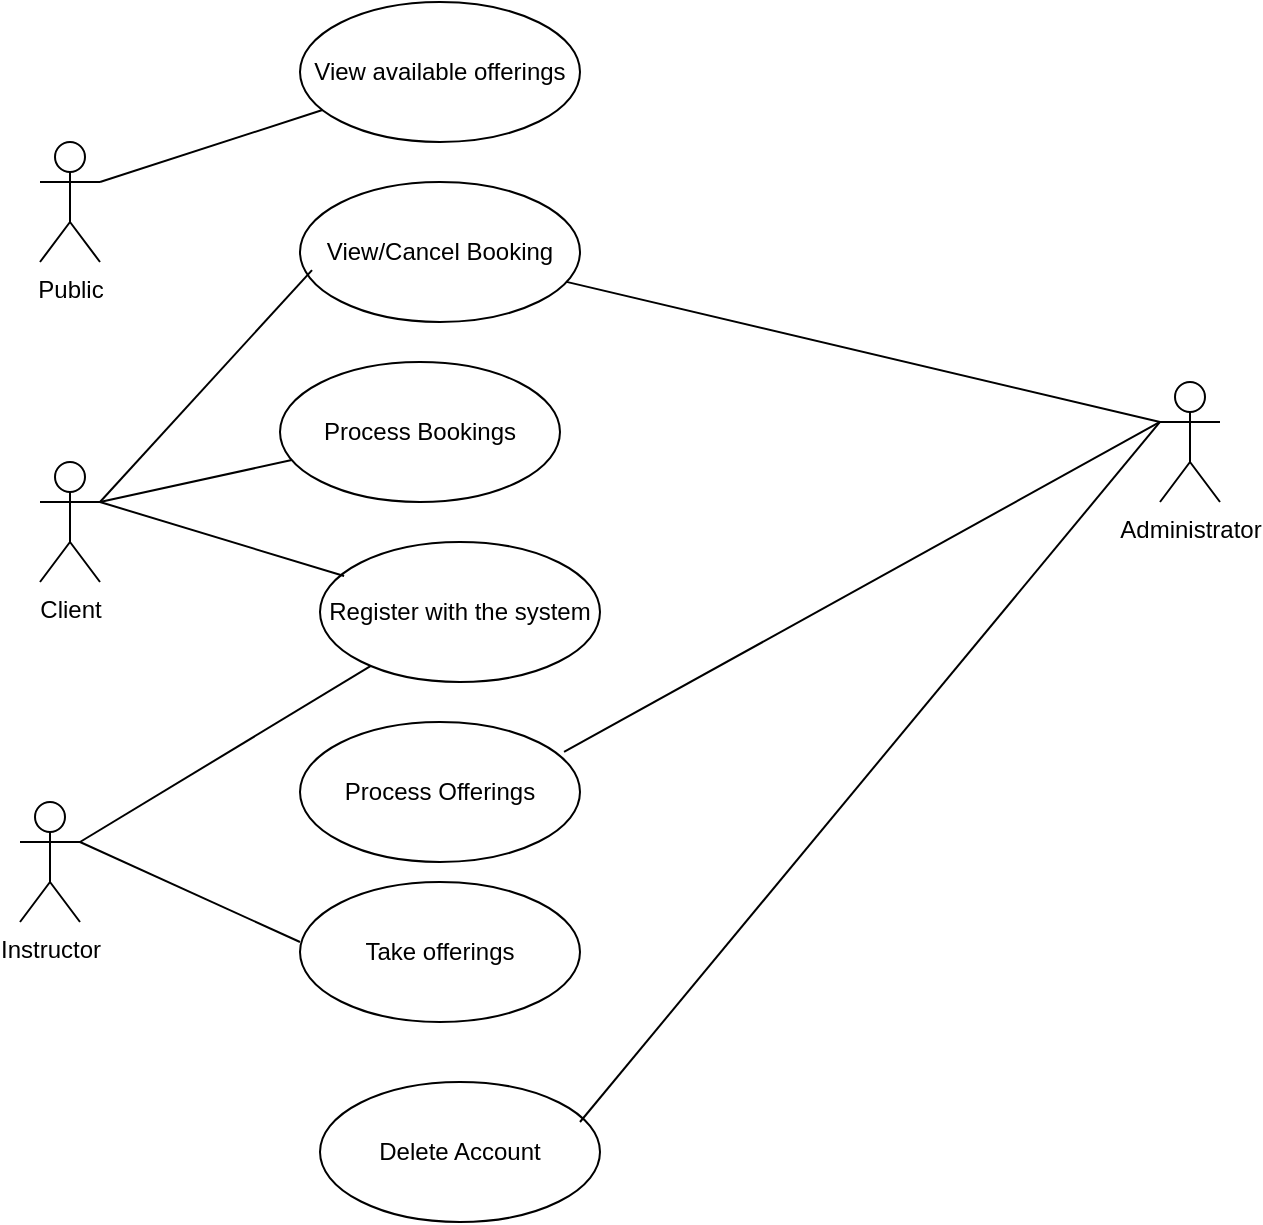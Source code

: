 <mxfile version="24.7.17">
  <diagram name="Page-1" id="vZZTxxdr3jyS1Wqea_NS">
    <mxGraphModel dx="1434" dy="780" grid="1" gridSize="10" guides="1" tooltips="1" connect="1" arrows="1" fold="1" page="1" pageScale="1" pageWidth="850" pageHeight="1100" math="0" shadow="0">
      <root>
        <mxCell id="0" />
        <mxCell id="1" parent="0" />
        <mxCell id="HKkaY5HFSosxyiWEdpf5-1" value="Administrator" style="shape=umlActor;verticalLabelPosition=bottom;verticalAlign=top;html=1;outlineConnect=0;" vertex="1" parent="1">
          <mxGeometry x="680" y="290" width="30" height="60" as="geometry" />
        </mxCell>
        <mxCell id="HKkaY5HFSosxyiWEdpf5-2" value="Public" style="shape=umlActor;verticalLabelPosition=bottom;verticalAlign=top;html=1;outlineConnect=0;" vertex="1" parent="1">
          <mxGeometry x="120" y="170" width="30" height="60" as="geometry" />
        </mxCell>
        <mxCell id="HKkaY5HFSosxyiWEdpf5-3" value="Client" style="shape=umlActor;verticalLabelPosition=bottom;verticalAlign=top;html=1;outlineConnect=0;" vertex="1" parent="1">
          <mxGeometry x="120" y="330" width="30" height="60" as="geometry" />
        </mxCell>
        <mxCell id="HKkaY5HFSosxyiWEdpf5-4" value="Instructor" style="shape=umlActor;verticalLabelPosition=bottom;verticalAlign=top;html=1;outlineConnect=0;" vertex="1" parent="1">
          <mxGeometry x="110" y="500" width="30" height="60" as="geometry" />
        </mxCell>
        <mxCell id="HKkaY5HFSosxyiWEdpf5-9" value="Process Offerings" style="ellipse;whiteSpace=wrap;html=1;" vertex="1" parent="1">
          <mxGeometry x="250" y="460" width="140" height="70" as="geometry" />
        </mxCell>
        <mxCell id="HKkaY5HFSosxyiWEdpf5-11" value="" style="endArrow=none;html=1;rounded=0;entryX=0;entryY=0.333;entryDx=0;entryDy=0;entryPerimeter=0;exitX=0.943;exitY=0.214;exitDx=0;exitDy=0;exitPerimeter=0;" edge="1" parent="1" source="HKkaY5HFSosxyiWEdpf5-9" target="HKkaY5HFSosxyiWEdpf5-1">
          <mxGeometry width="50" height="50" relative="1" as="geometry">
            <mxPoint x="500" y="470" as="sourcePoint" />
            <mxPoint x="550" y="420" as="targetPoint" />
          </mxGeometry>
        </mxCell>
        <mxCell id="HKkaY5HFSosxyiWEdpf5-12" value="Register with the system" style="ellipse;whiteSpace=wrap;html=1;" vertex="1" parent="1">
          <mxGeometry x="260" y="370" width="140" height="70" as="geometry" />
        </mxCell>
        <mxCell id="HKkaY5HFSosxyiWEdpf5-13" value="" style="endArrow=none;html=1;rounded=0;" edge="1" parent="1" target="HKkaY5HFSosxyiWEdpf5-12">
          <mxGeometry width="50" height="50" relative="1" as="geometry">
            <mxPoint x="140" y="520" as="sourcePoint" />
            <mxPoint x="190" y="470" as="targetPoint" />
          </mxGeometry>
        </mxCell>
        <mxCell id="HKkaY5HFSosxyiWEdpf5-15" value="Take offerings" style="ellipse;whiteSpace=wrap;html=1;" vertex="1" parent="1">
          <mxGeometry x="250" y="540" width="140" height="70" as="geometry" />
        </mxCell>
        <mxCell id="HKkaY5HFSosxyiWEdpf5-16" value="" style="endArrow=none;html=1;rounded=0;" edge="1" parent="1">
          <mxGeometry width="50" height="50" relative="1" as="geometry">
            <mxPoint x="140" y="520" as="sourcePoint" />
            <mxPoint x="250" y="570" as="targetPoint" />
          </mxGeometry>
        </mxCell>
        <mxCell id="HKkaY5HFSosxyiWEdpf5-17" value="View available offerings" style="ellipse;whiteSpace=wrap;html=1;" vertex="1" parent="1">
          <mxGeometry x="250" y="100" width="140" height="70" as="geometry" />
        </mxCell>
        <mxCell id="HKkaY5HFSosxyiWEdpf5-18" value="" style="endArrow=none;html=1;rounded=0;" edge="1" parent="1" target="HKkaY5HFSosxyiWEdpf5-17">
          <mxGeometry width="50" height="50" relative="1" as="geometry">
            <mxPoint x="150" y="190" as="sourcePoint" />
            <mxPoint x="200" y="140" as="targetPoint" />
          </mxGeometry>
        </mxCell>
        <mxCell id="HKkaY5HFSosxyiWEdpf5-19" value="" style="endArrow=none;html=1;rounded=0;entryX=0.086;entryY=0.243;entryDx=0;entryDy=0;entryPerimeter=0;" edge="1" parent="1" target="HKkaY5HFSosxyiWEdpf5-12">
          <mxGeometry width="50" height="50" relative="1" as="geometry">
            <mxPoint x="150" y="350" as="sourcePoint" />
            <mxPoint x="200" y="300" as="targetPoint" />
          </mxGeometry>
        </mxCell>
        <mxCell id="HKkaY5HFSosxyiWEdpf5-20" value="Process Bookings" style="ellipse;whiteSpace=wrap;html=1;" vertex="1" parent="1">
          <mxGeometry x="240" y="280" width="140" height="70" as="geometry" />
        </mxCell>
        <mxCell id="HKkaY5HFSosxyiWEdpf5-21" value="" style="endArrow=none;html=1;rounded=0;" edge="1" parent="1" target="HKkaY5HFSosxyiWEdpf5-20">
          <mxGeometry width="50" height="50" relative="1" as="geometry">
            <mxPoint x="150" y="350" as="sourcePoint" />
            <mxPoint x="200" y="300" as="targetPoint" />
          </mxGeometry>
        </mxCell>
        <mxCell id="HKkaY5HFSosxyiWEdpf5-25" value="View/Cancel Booking" style="ellipse;whiteSpace=wrap;html=1;" vertex="1" parent="1">
          <mxGeometry x="250" y="190" width="140" height="70" as="geometry" />
        </mxCell>
        <mxCell id="HKkaY5HFSosxyiWEdpf5-26" value="" style="endArrow=none;html=1;rounded=0;" edge="1" parent="1" source="HKkaY5HFSosxyiWEdpf5-25">
          <mxGeometry width="50" height="50" relative="1" as="geometry">
            <mxPoint x="630" y="360" as="sourcePoint" />
            <mxPoint x="680" y="310" as="targetPoint" />
          </mxGeometry>
        </mxCell>
        <mxCell id="HKkaY5HFSosxyiWEdpf5-27" value="" style="endArrow=none;html=1;rounded=0;entryX=0.043;entryY=0.629;entryDx=0;entryDy=0;entryPerimeter=0;" edge="1" parent="1" target="HKkaY5HFSosxyiWEdpf5-25">
          <mxGeometry width="50" height="50" relative="1" as="geometry">
            <mxPoint x="150" y="350" as="sourcePoint" />
            <mxPoint x="200" y="300" as="targetPoint" />
          </mxGeometry>
        </mxCell>
        <mxCell id="HKkaY5HFSosxyiWEdpf5-28" value="Delete Account" style="ellipse;whiteSpace=wrap;html=1;" vertex="1" parent="1">
          <mxGeometry x="260" y="640" width="140" height="70" as="geometry" />
        </mxCell>
        <mxCell id="HKkaY5HFSosxyiWEdpf5-29" value="" style="endArrow=none;html=1;rounded=0;entryX=0;entryY=0.333;entryDx=0;entryDy=0;entryPerimeter=0;" edge="1" parent="1" target="HKkaY5HFSosxyiWEdpf5-1">
          <mxGeometry width="50" height="50" relative="1" as="geometry">
            <mxPoint x="390" y="660" as="sourcePoint" />
            <mxPoint x="440" y="610" as="targetPoint" />
          </mxGeometry>
        </mxCell>
      </root>
    </mxGraphModel>
  </diagram>
</mxfile>
